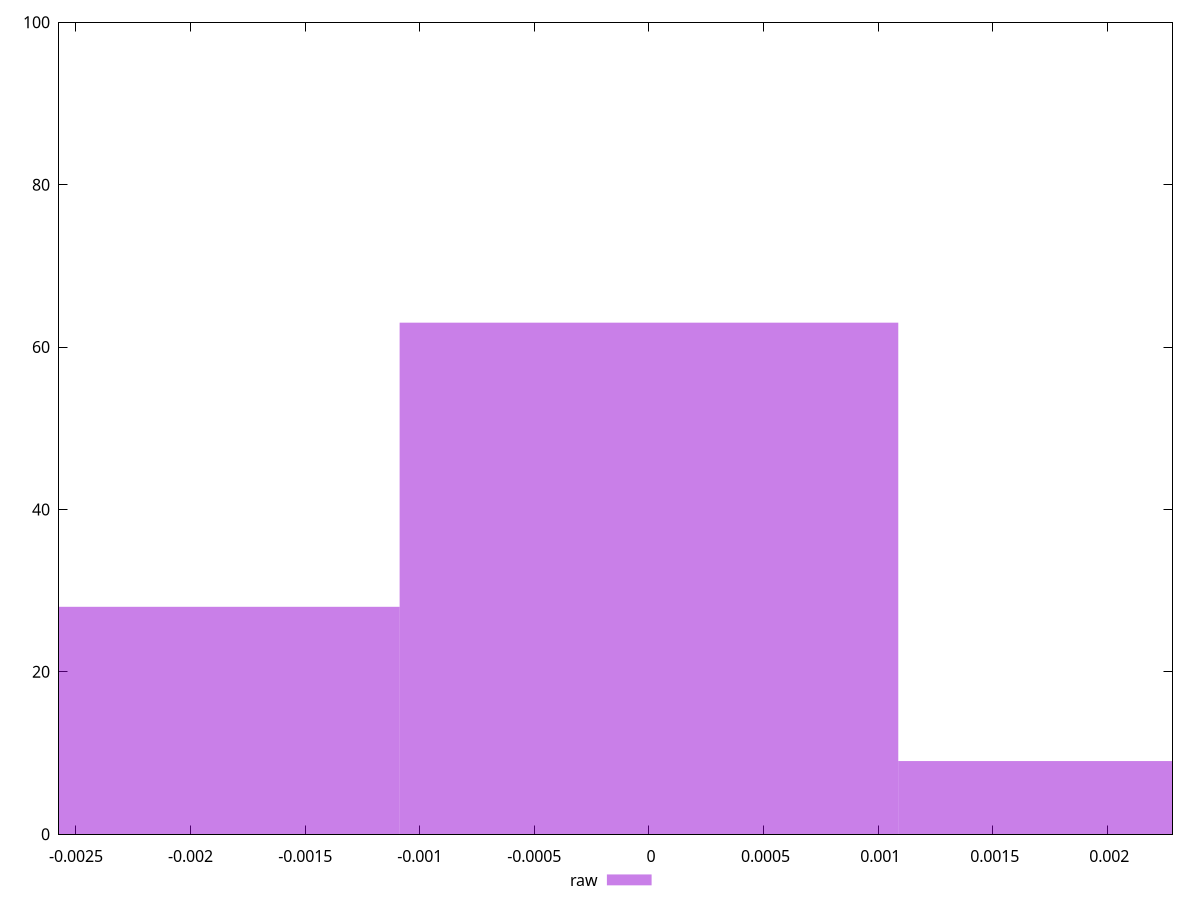 reset

$raw <<EOF
0 63
-0.0021758275205438138 28
0.0021758275205438138 9
EOF

set key outside below
set boxwidth 0.0021758275205438138
set xrange [-0.0025741208050773018:0.0022844313734486075]
set yrange [0:100]
set trange [0:100]
set style fill transparent solid 0.5 noborder
set terminal svg size 640, 490 enhanced background rgb 'white'
set output "report_00026_2021-02-22T21:38:55.199Z/meta/pScore-difference/samples/pages/raw/histogram.svg"

plot $raw title "raw" with boxes

reset
